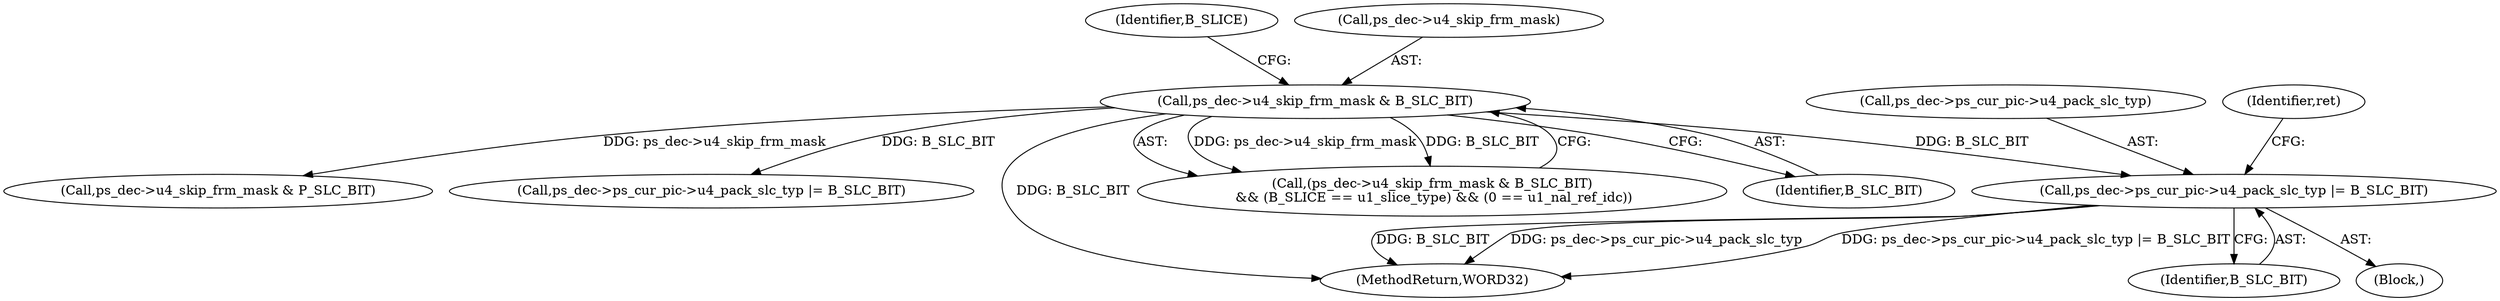 digraph "0_Android_a78887bcffbc2995cf9ed72e0697acf560875e9e_2@pointer" {
"1002468" [label="(Call,ps_dec->ps_cur_pic->u4_pack_slc_typ |= B_SLC_BIT)"];
"1001793" [label="(Call,ps_dec->u4_skip_frm_mask & B_SLC_BIT)"];
"1002469" [label="(Call,ps_dec->ps_cur_pic->u4_pack_slc_typ)"];
"1001793" [label="(Call,ps_dec->u4_skip_frm_mask & B_SLC_BIT)"];
"1001797" [label="(Identifier,B_SLC_BIT)"];
"1001808" [label="(Call,ps_dec->u4_skip_frm_mask & P_SLC_BIT)"];
"1002476" [label="(Identifier,ret)"];
"1001823" [label="(Call,ps_dec->ps_cur_pic->u4_pack_slc_typ |= B_SLC_BIT)"];
"1002467" [label="(Block,)"];
"1002571" [label="(MethodReturn,WORD32)"];
"1001800" [label="(Identifier,B_SLICE)"];
"1002468" [label="(Call,ps_dec->ps_cur_pic->u4_pack_slc_typ |= B_SLC_BIT)"];
"1001792" [label="(Call,(ps_dec->u4_skip_frm_mask & B_SLC_BIT)\n && (B_SLICE == u1_slice_type) && (0 == u1_nal_ref_idc))"];
"1002474" [label="(Identifier,B_SLC_BIT)"];
"1001794" [label="(Call,ps_dec->u4_skip_frm_mask)"];
"1002468" -> "1002467"  [label="AST: "];
"1002468" -> "1002474"  [label="CFG: "];
"1002469" -> "1002468"  [label="AST: "];
"1002474" -> "1002468"  [label="AST: "];
"1002476" -> "1002468"  [label="CFG: "];
"1002468" -> "1002571"  [label="DDG: B_SLC_BIT"];
"1002468" -> "1002571"  [label="DDG: ps_dec->ps_cur_pic->u4_pack_slc_typ"];
"1002468" -> "1002571"  [label="DDG: ps_dec->ps_cur_pic->u4_pack_slc_typ |= B_SLC_BIT"];
"1001793" -> "1002468"  [label="DDG: B_SLC_BIT"];
"1001793" -> "1001792"  [label="AST: "];
"1001793" -> "1001797"  [label="CFG: "];
"1001794" -> "1001793"  [label="AST: "];
"1001797" -> "1001793"  [label="AST: "];
"1001800" -> "1001793"  [label="CFG: "];
"1001792" -> "1001793"  [label="CFG: "];
"1001793" -> "1002571"  [label="DDG: B_SLC_BIT"];
"1001793" -> "1001792"  [label="DDG: ps_dec->u4_skip_frm_mask"];
"1001793" -> "1001792"  [label="DDG: B_SLC_BIT"];
"1001793" -> "1001808"  [label="DDG: ps_dec->u4_skip_frm_mask"];
"1001793" -> "1001823"  [label="DDG: B_SLC_BIT"];
}

